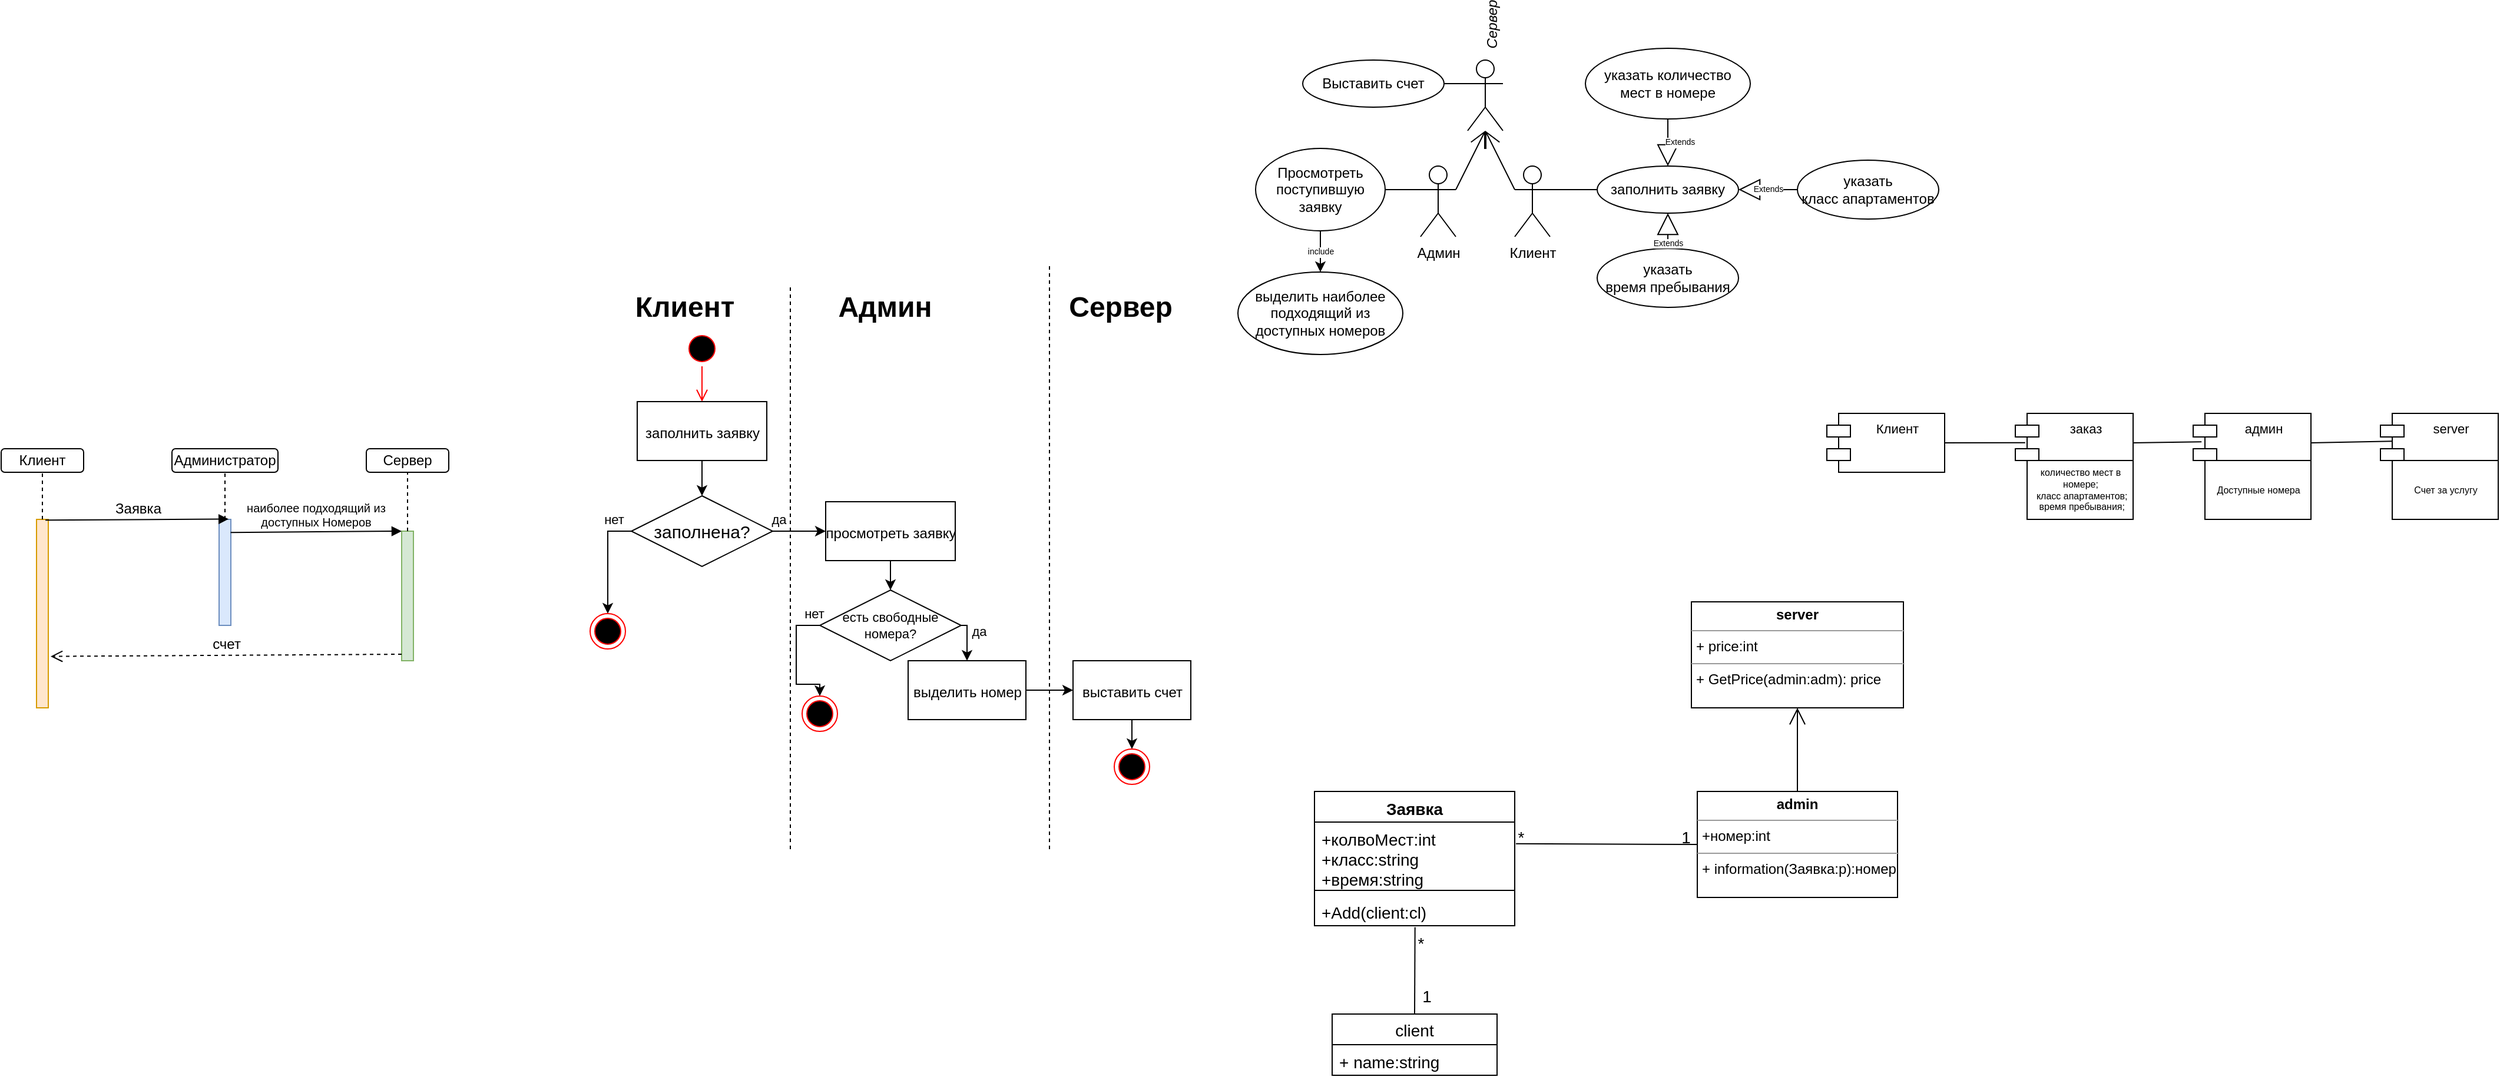 <mxfile version="25.0.3">
  <diagram id="FvgOvNhc0AL6IE3lfwKK" name="Страница 1">
    <mxGraphModel dx="1902" dy="471" grid="1" gridSize="10" guides="1" tooltips="1" connect="1" arrows="1" fold="1" page="1" pageScale="1" pageWidth="827" pageHeight="1169" math="0" shadow="0">
      <root>
        <mxCell id="0" />
        <mxCell id="1" parent="0" />
        <mxCell id="2zfGwBT45NxF4zeaI-SW-1" value="Клиент" style="shape=umlActor;verticalLabelPosition=bottom;verticalAlign=top;html=1;" parent="1" vertex="1">
          <mxGeometry x="615" y="180" width="30" height="60" as="geometry" />
        </mxCell>
        <mxCell id="2zfGwBT45NxF4zeaI-SW-17" value="заполнить заявку" style="ellipse;whiteSpace=wrap;html=1;" parent="1" vertex="1">
          <mxGeometry x="685" y="180" width="120" height="40" as="geometry" />
        </mxCell>
        <mxCell id="2zfGwBT45NxF4zeaI-SW-19" value="указать количество&lt;br&gt;мест в номере" style="ellipse;whiteSpace=wrap;html=1;" parent="1" vertex="1">
          <mxGeometry x="675" y="80" width="140" height="60" as="geometry" />
        </mxCell>
        <mxCell id="2zfGwBT45NxF4zeaI-SW-21" value="указать&lt;br&gt;класс апартаментов &lt;br&gt;" style="ellipse;whiteSpace=wrap;html=1;" parent="1" vertex="1">
          <mxGeometry x="855" y="175" width="120" height="50" as="geometry" />
        </mxCell>
        <mxCell id="2zfGwBT45NxF4zeaI-SW-23" value="указать&lt;br&gt;время пребывания&lt;br&gt;" style="ellipse;whiteSpace=wrap;html=1;" parent="1" vertex="1">
          <mxGeometry x="685" y="250" width="120" height="50" as="geometry" />
        </mxCell>
        <mxCell id="2zfGwBT45NxF4zeaI-SW-35" value="Extends" style="endArrow=block;endSize=16;endFill=0;html=1;rounded=0;entryX=0.5;entryY=0;entryDx=0;entryDy=0;exitX=0.5;exitY=1;exitDx=0;exitDy=0;fontSize=7;verticalAlign=middle;" parent="1" source="2zfGwBT45NxF4zeaI-SW-19" target="2zfGwBT45NxF4zeaI-SW-17" edge="1">
          <mxGeometry y="10" width="160" relative="1" as="geometry">
            <mxPoint x="575" y="160" as="sourcePoint" />
            <mxPoint x="735" y="160" as="targetPoint" />
            <mxPoint as="offset" />
          </mxGeometry>
        </mxCell>
        <mxCell id="2zfGwBT45NxF4zeaI-SW-38" value="Extends" style="endArrow=block;endSize=16;endFill=0;html=1;rounded=0;entryX=0.5;entryY=1;entryDx=0;entryDy=0;exitX=0.5;exitY=0;exitDx=0;exitDy=0;fontSize=7;verticalAlign=top;" parent="1" source="2zfGwBT45NxF4zeaI-SW-23" target="2zfGwBT45NxF4zeaI-SW-17" edge="1">
          <mxGeometry width="160" relative="1" as="geometry">
            <mxPoint x="489" y="280" as="sourcePoint" />
            <mxPoint x="649" y="280" as="targetPoint" />
          </mxGeometry>
        </mxCell>
        <mxCell id="2zfGwBT45NxF4zeaI-SW-39" value="Extends" style="endArrow=block;endSize=16;endFill=0;html=1;rounded=0;entryX=1;entryY=0.5;entryDx=0;entryDy=0;fontSize=7;verticalAlign=middle;" parent="1" target="2zfGwBT45NxF4zeaI-SW-17" edge="1">
          <mxGeometry width="160" relative="1" as="geometry">
            <mxPoint x="855" y="200" as="sourcePoint" />
            <mxPoint x="785" y="150" as="targetPoint" />
          </mxGeometry>
        </mxCell>
        <mxCell id="2zfGwBT45NxF4zeaI-SW-49" value="include" style="edgeStyle=orthogonalEdgeStyle;rounded=0;orthogonalLoop=1;jettySize=auto;html=1;fontSize=7;" parent="1" source="2zfGwBT45NxF4zeaI-SW-42" target="2zfGwBT45NxF4zeaI-SW-48" edge="1">
          <mxGeometry relative="1" as="geometry" />
        </mxCell>
        <mxCell id="2zfGwBT45NxF4zeaI-SW-42" value="&lt;font style=&quot;font-size: 12px;&quot;&gt;Просмотреть поступившую заявку&lt;/font&gt;" style="ellipse;whiteSpace=wrap;html=1;fontSize=7;" parent="1" vertex="1">
          <mxGeometry x="395" y="165" width="110" height="70" as="geometry" />
        </mxCell>
        <mxCell id="2zfGwBT45NxF4zeaI-SW-45" value="" style="line;strokeWidth=1;fillColor=none;align=left;verticalAlign=middle;spacingTop=-1;spacingLeft=3;spacingRight=3;rotatable=0;labelPosition=right;points=[];portConstraint=eastwest;strokeColor=inherit;fontSize=7;" parent="1" vertex="1">
          <mxGeometry x="505" y="177.5" width="30" height="45" as="geometry" />
        </mxCell>
        <mxCell id="2zfGwBT45NxF4zeaI-SW-48" value="&lt;font style=&quot;font-size: 12px;&quot;&gt;выделить наиболее подходящий из&lt;br&gt;доступных номеров&lt;/font&gt;" style="ellipse;whiteSpace=wrap;html=1;fontSize=7;" parent="1" vertex="1">
          <mxGeometry x="380" y="270" width="140" height="70" as="geometry" />
        </mxCell>
        <mxCell id="2zfGwBT45NxF4zeaI-SW-50" value="" style="line;strokeWidth=1;fillColor=none;align=left;verticalAlign=middle;spacingTop=-1;spacingLeft=3;spacingRight=3;rotatable=0;labelPosition=right;points=[];portConstraint=eastwest;strokeColor=inherit;fontSize=7;" parent="1" vertex="1">
          <mxGeometry x="645" y="196" width="40" height="8" as="geometry" />
        </mxCell>
        <mxCell id="2zfGwBT45NxF4zeaI-SW-57" value="Админ" style="shape=umlActor;verticalLabelPosition=bottom;verticalAlign=top;html=1;" parent="1" vertex="1">
          <mxGeometry x="535" y="180" width="30" height="60" as="geometry" />
        </mxCell>
        <mxCell id="2zfGwBT45NxF4zeaI-SW-59" value="Сервер&lt;br&gt;" style="shape=umlActor;verticalLabelPosition=bottom;verticalAlign=bottom;html=1;horizontal=0;align=center;fontStyle=2" parent="1" vertex="1">
          <mxGeometry x="575" y="90" width="30" height="60" as="geometry" />
        </mxCell>
        <mxCell id="2zfGwBT45NxF4zeaI-SW-73" value="Выставить счет" style="ellipse;whiteSpace=wrap;html=1;" parent="1" vertex="1">
          <mxGeometry x="435" y="90" width="120" height="40" as="geometry" />
        </mxCell>
        <mxCell id="2zfGwBT45NxF4zeaI-SW-74" value="" style="endArrow=none;html=1;rounded=0;fontSize=7;exitX=1;exitY=0.5;exitDx=0;exitDy=0;entryX=0;entryY=0.333;entryDx=0;entryDy=0;entryPerimeter=0;" parent="1" source="2zfGwBT45NxF4zeaI-SW-73" target="2zfGwBT45NxF4zeaI-SW-59" edge="1">
          <mxGeometry relative="1" as="geometry">
            <mxPoint x="655" y="200" as="sourcePoint" />
            <mxPoint x="815" y="200" as="targetPoint" />
          </mxGeometry>
        </mxCell>
        <mxCell id="2zfGwBT45NxF4zeaI-SW-81" value="&lt;p style=&quot;margin:0px;margin-top:4px;text-align:center;&quot;&gt;&lt;b&gt;admin&lt;/b&gt;&lt;/p&gt;&lt;hr size=&quot;1&quot;&gt;&lt;p style=&quot;margin:0px;margin-left:4px;&quot;&gt;+номер:int&lt;/p&gt;&lt;hr size=&quot;1&quot;&gt;&lt;p style=&quot;margin:0px;margin-left:4px;&quot;&gt;+ information(Заявка:p):номер&lt;/p&gt;" style="verticalAlign=top;align=left;overflow=fill;fontSize=12;fontFamily=Helvetica;html=1;" parent="1" vertex="1">
          <mxGeometry x="770" y="711" width="170" height="90" as="geometry" />
        </mxCell>
        <mxCell id="2zfGwBT45NxF4zeaI-SW-82" value="&lt;p style=&quot;margin:0px;margin-top:4px;text-align:center;&quot;&gt;&lt;b&gt;server&lt;/b&gt;&lt;/p&gt;&lt;hr size=&quot;1&quot;&gt;&lt;p style=&quot;margin:0px;margin-left:4px;&quot;&gt;+ price:int&lt;/p&gt;&lt;hr size=&quot;1&quot;&gt;&lt;p style=&quot;margin:0px;margin-left:4px;&quot;&gt;+ GetPrice(admin:adm): price&lt;/p&gt;" style="verticalAlign=top;align=left;overflow=fill;fontSize=12;fontFamily=Helvetica;html=1;" parent="1" vertex="1">
          <mxGeometry x="765" y="550" width="180" height="90" as="geometry" />
        </mxCell>
        <mxCell id="2zfGwBT45NxF4zeaI-SW-83" value="" style="endArrow=open;endFill=1;endSize=12;html=1;rounded=0;fontSize=12;exitX=0;exitY=0.333;exitDx=0;exitDy=0;exitPerimeter=0;" parent="1" source="2zfGwBT45NxF4zeaI-SW-1" edge="1">
          <mxGeometry width="160" relative="1" as="geometry">
            <mxPoint x="620" y="210" as="sourcePoint" />
            <mxPoint x="590" y="150" as="targetPoint" />
          </mxGeometry>
        </mxCell>
        <mxCell id="2zfGwBT45NxF4zeaI-SW-84" value="" style="endArrow=open;endFill=1;endSize=12;html=1;rounded=0;fontSize=12;exitX=1;exitY=0.333;exitDx=0;exitDy=0;exitPerimeter=0;" parent="1" source="2zfGwBT45NxF4zeaI-SW-57" edge="1">
          <mxGeometry width="160" relative="1" as="geometry">
            <mxPoint x="620" y="210" as="sourcePoint" />
            <mxPoint x="590" y="150" as="targetPoint" />
          </mxGeometry>
        </mxCell>
        <mxCell id="2zfGwBT45NxF4zeaI-SW-85" value="" style="endArrow=open;endFill=1;endSize=12;html=1;rounded=0;fontSize=12;entryX=0.5;entryY=1;entryDx=0;entryDy=0;exitX=0.5;exitY=0;exitDx=0;exitDy=0;" parent="1" source="2zfGwBT45NxF4zeaI-SW-81" target="2zfGwBT45NxF4zeaI-SW-82" edge="1">
          <mxGeometry width="160" relative="1" as="geometry">
            <mxPoint x="657.5" y="745" as="sourcePoint" />
            <mxPoint x="817.5" y="745" as="targetPoint" />
          </mxGeometry>
        </mxCell>
        <mxCell id="2zfGwBT45NxF4zeaI-SW-98" value="" style="html=1;points=[];perimeter=orthogonalPerimeter;fontSize=12;noLabel=1;labelBackgroundColor=default;fillColor=#ffe6cc;strokeColor=#d79b00;" parent="1" vertex="1">
          <mxGeometry x="-640" y="480" width="10" height="160" as="geometry" />
        </mxCell>
        <mxCell id="2zfGwBT45NxF4zeaI-SW-99" value="" style="html=1;points=[];perimeter=orthogonalPerimeter;fontSize=12;fillColor=#dae8fc;strokeColor=#6c8ebf;" parent="1" vertex="1">
          <mxGeometry x="-485" y="480" width="10" height="90" as="geometry" />
        </mxCell>
        <mxCell id="2zfGwBT45NxF4zeaI-SW-101" value="Заявка" style="html=1;verticalAlign=bottom;endArrow=block;rounded=0;fontSize=12;exitX=0.758;exitY=0.004;exitDx=0;exitDy=0;exitPerimeter=0;entryX=0.811;entryY=-0.003;entryDx=0;entryDy=0;entryPerimeter=0;" parent="1" source="2zfGwBT45NxF4zeaI-SW-98" target="2zfGwBT45NxF4zeaI-SW-99" edge="1">
          <mxGeometry width="80" relative="1" as="geometry">
            <mxPoint x="-610" y="470" as="sourcePoint" />
            <mxPoint x="-510" y="480" as="targetPoint" />
          </mxGeometry>
        </mxCell>
        <mxCell id="2zfGwBT45NxF4zeaI-SW-104" value="Клиент" style="rounded=1;whiteSpace=wrap;html=1;fontSize=12;" parent="1" vertex="1">
          <mxGeometry x="-670" y="420" width="70" height="20" as="geometry" />
        </mxCell>
        <mxCell id="2zfGwBT45NxF4zeaI-SW-105" value="" style="endArrow=none;dashed=1;html=1;rounded=0;fontSize=12;entryX=0.5;entryY=1;entryDx=0;entryDy=0;" parent="1" target="2zfGwBT45NxF4zeaI-SW-104" edge="1">
          <mxGeometry width="50" height="50" relative="1" as="geometry">
            <mxPoint x="-635" y="480" as="sourcePoint" />
            <mxPoint x="-260" y="560" as="targetPoint" />
          </mxGeometry>
        </mxCell>
        <mxCell id="2zfGwBT45NxF4zeaI-SW-106" value="Администратор" style="rounded=1;whiteSpace=wrap;html=1;fontSize=12;" parent="1" vertex="1">
          <mxGeometry x="-525" y="420" width="90" height="20" as="geometry" />
        </mxCell>
        <mxCell id="2zfGwBT45NxF4zeaI-SW-107" value="" style="endArrow=none;dashed=1;html=1;rounded=0;fontSize=12;entryX=0.5;entryY=1;entryDx=0;entryDy=0;" parent="1" target="2zfGwBT45NxF4zeaI-SW-106" edge="1">
          <mxGeometry width="50" height="50" relative="1" as="geometry">
            <mxPoint x="-480" y="480" as="sourcePoint" />
            <mxPoint x="-390" y="420" as="targetPoint" />
          </mxGeometry>
        </mxCell>
        <mxCell id="2zfGwBT45NxF4zeaI-SW-108" value="" style="html=1;points=[];perimeter=orthogonalPerimeter;fontSize=12;fillColor=#d5e8d4;strokeColor=#82b366;" parent="1" vertex="1">
          <mxGeometry x="-330" y="490" width="10" height="110" as="geometry" />
        </mxCell>
        <mxCell id="2zfGwBT45NxF4zeaI-SW-109" value="наиболее подходящий из&lt;br style=&quot;font-size: 10px;&quot;&gt;доступных Номеров" style="html=1;verticalAlign=bottom;endArrow=block;entryX=0;entryY=0;rounded=0;fontSize=10;exitX=0.982;exitY=0.123;exitDx=0;exitDy=0;exitPerimeter=0;" parent="1" source="2zfGwBT45NxF4zeaI-SW-99" target="2zfGwBT45NxF4zeaI-SW-108" edge="1">
          <mxGeometry relative="1" as="geometry">
            <mxPoint x="-400" y="480" as="sourcePoint" />
          </mxGeometry>
        </mxCell>
        <mxCell id="2zfGwBT45NxF4zeaI-SW-110" value="счет" style="html=1;verticalAlign=bottom;endArrow=open;dashed=1;endSize=8;exitX=0;exitY=0.95;rounded=0;fontSize=12;entryX=1.2;entryY=0.727;entryDx=0;entryDy=0;entryPerimeter=0;" parent="1" source="2zfGwBT45NxF4zeaI-SW-108" target="2zfGwBT45NxF4zeaI-SW-98" edge="1">
          <mxGeometry relative="1" as="geometry">
            <mxPoint x="-400" y="566" as="targetPoint" />
          </mxGeometry>
        </mxCell>
        <mxCell id="2zfGwBT45NxF4zeaI-SW-111" value="Сервер" style="rounded=1;whiteSpace=wrap;html=1;fontSize=12;" parent="1" vertex="1">
          <mxGeometry x="-360" y="420" width="70" height="20" as="geometry" />
        </mxCell>
        <mxCell id="2zfGwBT45NxF4zeaI-SW-113" value="" style="endArrow=none;dashed=1;html=1;rounded=0;fontSize=8;entryX=0.5;entryY=1;entryDx=0;entryDy=0;" parent="1" target="2zfGwBT45NxF4zeaI-SW-111" edge="1">
          <mxGeometry width="50" height="50" relative="1" as="geometry">
            <mxPoint x="-325" y="490" as="sourcePoint" />
            <mxPoint x="-310" y="540" as="targetPoint" />
          </mxGeometry>
        </mxCell>
        <mxCell id="2zfGwBT45NxF4zeaI-SW-122" value="" style="endArrow=none;dashed=1;html=1;rounded=0;fontSize=10;fontColor=none;" parent="1" edge="1">
          <mxGeometry width="50" height="50" relative="1" as="geometry">
            <mxPoint x="220" y="760" as="sourcePoint" />
            <mxPoint x="220" y="265" as="targetPoint" />
          </mxGeometry>
        </mxCell>
        <mxCell id="2zfGwBT45NxF4zeaI-SW-123" value="" style="endArrow=none;dashed=1;html=1;rounded=0;fontSize=10;fontColor=none;" parent="1" edge="1">
          <mxGeometry width="50" height="50" relative="1" as="geometry">
            <mxPoint y="760" as="sourcePoint" />
            <mxPoint y="280" as="targetPoint" />
          </mxGeometry>
        </mxCell>
        <mxCell id="2zfGwBT45NxF4zeaI-SW-124" value="Клиент" style="text;strokeColor=none;fillColor=none;html=1;fontSize=24;fontStyle=1;verticalAlign=middle;align=center;labelBackgroundColor=none;fontColor=none;" parent="1" vertex="1">
          <mxGeometry x="-140" y="280" width="100" height="40" as="geometry" />
        </mxCell>
        <mxCell id="2zfGwBT45NxF4zeaI-SW-125" value="Сервер" style="text;html=1;fontSize=24;fontStyle=1;verticalAlign=middle;align=center;labelBackgroundColor=none;" parent="1" vertex="1">
          <mxGeometry x="230" y="280" width="100" height="40" as="geometry" />
        </mxCell>
        <mxCell id="2zfGwBT45NxF4zeaI-SW-126" value="Админ" style="text;strokeColor=none;fillColor=none;html=1;fontSize=24;fontStyle=1;verticalAlign=middle;align=center;labelBackgroundColor=none;fontColor=none;" parent="1" vertex="1">
          <mxGeometry x="30" y="280" width="100" height="40" as="geometry" />
        </mxCell>
        <mxCell id="2zfGwBT45NxF4zeaI-SW-130" value="" style="ellipse;html=1;shape=startState;fillColor=#000000;strokeColor=#ff0000;labelBackgroundColor=none;fontSize=15;fontColor=none;" parent="1" vertex="1">
          <mxGeometry x="-90" y="320" width="30" height="30" as="geometry" />
        </mxCell>
        <mxCell id="2zfGwBT45NxF4zeaI-SW-131" value="" style="edgeStyle=orthogonalEdgeStyle;html=1;verticalAlign=bottom;endArrow=open;endSize=8;strokeColor=#ff0000;rounded=0;labelBackgroundColor=none;fontSize=15;fontColor=none;" parent="1" source="2zfGwBT45NxF4zeaI-SW-130" edge="1">
          <mxGeometry relative="1" as="geometry">
            <mxPoint x="-75" y="380" as="targetPoint" />
          </mxGeometry>
        </mxCell>
        <mxCell id="2zfGwBT45NxF4zeaI-SW-138" style="edgeStyle=orthogonalEdgeStyle;rounded=0;orthogonalLoop=1;jettySize=auto;html=1;exitX=0.5;exitY=1;exitDx=0;exitDy=0;entryX=0.5;entryY=0;entryDx=0;entryDy=0;labelBackgroundColor=none;fontSize=15;fontColor=none;" parent="1" source="2zfGwBT45NxF4zeaI-SW-132" target="2zfGwBT45NxF4zeaI-SW-137" edge="1">
          <mxGeometry relative="1" as="geometry" />
        </mxCell>
        <mxCell id="2zfGwBT45NxF4zeaI-SW-132" value="&lt;span style=&quot;font-size: 12px;&quot;&gt;заполнить заявку&lt;/span&gt;" style="html=1;labelBackgroundColor=none;fontSize=15;fontColor=none;" parent="1" vertex="1">
          <mxGeometry x="-130" y="380" width="110" height="50" as="geometry" />
        </mxCell>
        <mxCell id="2zfGwBT45NxF4zeaI-SW-140" style="edgeStyle=orthogonalEdgeStyle;rounded=0;orthogonalLoop=1;jettySize=auto;html=1;exitX=0;exitY=0.5;exitDx=0;exitDy=0;entryX=0.5;entryY=0;entryDx=0;entryDy=0;labelBackgroundColor=none;fontSize=15;fontColor=none;" parent="1" source="2zfGwBT45NxF4zeaI-SW-137" target="2zfGwBT45NxF4zeaI-SW-139" edge="1">
          <mxGeometry relative="1" as="geometry" />
        </mxCell>
        <mxCell id="2zfGwBT45NxF4zeaI-SW-143" style="edgeStyle=orthogonalEdgeStyle;rounded=0;orthogonalLoop=1;jettySize=auto;html=1;exitX=1;exitY=0.5;exitDx=0;exitDy=0;entryX=0;entryY=0.5;entryDx=0;entryDy=0;labelBackgroundColor=none;fontSize=15;fontColor=none;" parent="1" source="2zfGwBT45NxF4zeaI-SW-137" target="2zfGwBT45NxF4zeaI-SW-142" edge="1">
          <mxGeometry relative="1" as="geometry" />
        </mxCell>
        <mxCell id="2zfGwBT45NxF4zeaI-SW-137" value="заполнена?" style="shape=rhombus;perimeter=rhombusPerimeter;whiteSpace=wrap;html=1;align=center;labelBackgroundColor=none;fontSize=15;fontColor=none;" parent="1" vertex="1">
          <mxGeometry x="-135" y="460" width="120" height="60" as="geometry" />
        </mxCell>
        <mxCell id="2zfGwBT45NxF4zeaI-SW-139" value="" style="ellipse;html=1;shape=endState;fillColor=#000000;strokeColor=#ff0000;labelBackgroundColor=none;fontSize=15;fontColor=none;" parent="1" vertex="1">
          <mxGeometry x="-170" y="560" width="30" height="30" as="geometry" />
        </mxCell>
        <mxCell id="2zfGwBT45NxF4zeaI-SW-148" style="edgeStyle=orthogonalEdgeStyle;rounded=0;orthogonalLoop=1;jettySize=auto;html=1;exitX=0.5;exitY=1;exitDx=0;exitDy=0;entryX=0.5;entryY=0;entryDx=0;entryDy=0;labelBackgroundColor=none;fontSize=15;fontColor=none;" parent="1" source="2zfGwBT45NxF4zeaI-SW-142" target="2zfGwBT45NxF4zeaI-SW-147" edge="1">
          <mxGeometry relative="1" as="geometry" />
        </mxCell>
        <mxCell id="2zfGwBT45NxF4zeaI-SW-142" value="&lt;span style=&quot;font-size: 12px;&quot;&gt;просмотреть заявку&lt;/span&gt;" style="html=1;labelBackgroundColor=none;fontSize=15;fontColor=none;" parent="1" vertex="1">
          <mxGeometry x="30" y="465" width="110" height="50" as="geometry" />
        </mxCell>
        <mxCell id="2zfGwBT45NxF4zeaI-SW-150" style="edgeStyle=orthogonalEdgeStyle;rounded=0;orthogonalLoop=1;jettySize=auto;html=1;exitX=0;exitY=0.5;exitDx=0;exitDy=0;entryX=0.5;entryY=0;entryDx=0;entryDy=0;labelBackgroundColor=none;fontSize=15;fontColor=none;" parent="1" source="2zfGwBT45NxF4zeaI-SW-147" target="2zfGwBT45NxF4zeaI-SW-149" edge="1">
          <mxGeometry relative="1" as="geometry" />
        </mxCell>
        <mxCell id="2zfGwBT45NxF4zeaI-SW-152" style="edgeStyle=orthogonalEdgeStyle;rounded=0;orthogonalLoop=1;jettySize=auto;html=1;exitX=1;exitY=0.5;exitDx=0;exitDy=0;entryX=0.5;entryY=0;entryDx=0;entryDy=0;labelBackgroundColor=none;fontSize=15;fontColor=none;" parent="1" source="2zfGwBT45NxF4zeaI-SW-147" target="2zfGwBT45NxF4zeaI-SW-151" edge="1">
          <mxGeometry relative="1" as="geometry" />
        </mxCell>
        <mxCell id="2zfGwBT45NxF4zeaI-SW-147" value="есть свободные&lt;br style=&quot;font-size: 11px;&quot;&gt;номера?" style="shape=rhombus;perimeter=rhombusPerimeter;whiteSpace=wrap;html=1;align=center;labelBackgroundColor=none;fontSize=11;fontColor=none;" parent="1" vertex="1">
          <mxGeometry x="25" y="540" width="120" height="60" as="geometry" />
        </mxCell>
        <mxCell id="2zfGwBT45NxF4zeaI-SW-149" value="" style="ellipse;html=1;shape=endState;fillColor=#000000;strokeColor=#ff0000;labelBackgroundColor=none;fontSize=15;fontColor=none;" parent="1" vertex="1">
          <mxGeometry x="10" y="630" width="30" height="30" as="geometry" />
        </mxCell>
        <mxCell id="2zfGwBT45NxF4zeaI-SW-154" style="edgeStyle=orthogonalEdgeStyle;rounded=0;orthogonalLoop=1;jettySize=auto;html=1;exitX=1;exitY=0.5;exitDx=0;exitDy=0;entryX=0;entryY=0.5;entryDx=0;entryDy=0;labelBackgroundColor=none;fontSize=11;fontColor=none;" parent="1" source="2zfGwBT45NxF4zeaI-SW-151" target="2zfGwBT45NxF4zeaI-SW-153" edge="1">
          <mxGeometry relative="1" as="geometry" />
        </mxCell>
        <mxCell id="2zfGwBT45NxF4zeaI-SW-151" value="&lt;span style=&quot;font-size: 12px;&quot;&gt;выделить номер&lt;/span&gt;" style="html=1;labelBackgroundColor=none;fontSize=15;fontColor=none;" parent="1" vertex="1">
          <mxGeometry x="100" y="600" width="100" height="50" as="geometry" />
        </mxCell>
        <mxCell id="2zfGwBT45NxF4zeaI-SW-156" style="edgeStyle=orthogonalEdgeStyle;rounded=0;orthogonalLoop=1;jettySize=auto;html=1;exitX=0.5;exitY=1;exitDx=0;exitDy=0;entryX=0.5;entryY=0;entryDx=0;entryDy=0;labelBackgroundColor=none;fontSize=11;fontColor=none;" parent="1" source="2zfGwBT45NxF4zeaI-SW-153" target="2zfGwBT45NxF4zeaI-SW-155" edge="1">
          <mxGeometry relative="1" as="geometry" />
        </mxCell>
        <mxCell id="2zfGwBT45NxF4zeaI-SW-153" value="&lt;span style=&quot;font-size: 12px;&quot;&gt;выставить счет&lt;/span&gt;" style="html=1;labelBackgroundColor=none;fontSize=15;fontColor=none;" parent="1" vertex="1">
          <mxGeometry x="240" y="600" width="100" height="50" as="geometry" />
        </mxCell>
        <mxCell id="2zfGwBT45NxF4zeaI-SW-155" value="" style="ellipse;html=1;shape=endState;fillColor=#000000;strokeColor=#ff0000;labelBackgroundColor=none;fontSize=11;fontColor=none;" parent="1" vertex="1">
          <mxGeometry x="275" y="675" width="30" height="30" as="geometry" />
        </mxCell>
        <mxCell id="2zfGwBT45NxF4zeaI-SW-158" value="нет" style="text;html=1;align=center;verticalAlign=middle;resizable=0;points=[];autosize=1;strokeColor=none;fillColor=none;fontSize=11;fontColor=none;" parent="1" vertex="1">
          <mxGeometry x="-170" y="465" width="40" height="30" as="geometry" />
        </mxCell>
        <mxCell id="2zfGwBT45NxF4zeaI-SW-159" value="да" style="text;html=1;align=center;verticalAlign=middle;resizable=0;points=[];autosize=1;strokeColor=none;fillColor=none;fontSize=11;fontColor=none;" parent="1" vertex="1">
          <mxGeometry x="-30" y="465" width="40" height="30" as="geometry" />
        </mxCell>
        <mxCell id="2zfGwBT45NxF4zeaI-SW-160" value="нет" style="text;html=1;align=center;verticalAlign=middle;resizable=0;points=[];autosize=1;strokeColor=none;fillColor=none;fontSize=11;fontColor=none;" parent="1" vertex="1">
          <mxGeometry y="545" width="40" height="30" as="geometry" />
        </mxCell>
        <mxCell id="2zfGwBT45NxF4zeaI-SW-161" value="да" style="text;html=1;align=center;verticalAlign=middle;resizable=0;points=[];autosize=1;strokeColor=none;fillColor=none;fontSize=11;fontColor=none;" parent="1" vertex="1">
          <mxGeometry x="140" y="560" width="40" height="30" as="geometry" />
        </mxCell>
        <mxCell id="2zfGwBT45NxF4zeaI-SW-162" value="Клиент" style="shape=module;align=left;spacingLeft=20;align=center;verticalAlign=top;labelBackgroundColor=none;fontSize=11;fontColor=none;" parent="1" vertex="1">
          <mxGeometry x="880" y="390" width="100" height="50" as="geometry" />
        </mxCell>
        <mxCell id="2zfGwBT45NxF4zeaI-SW-164" value="заказ" style="shape=module;align=left;spacingLeft=20;align=center;verticalAlign=top;labelBackgroundColor=none;fontSize=11;fontColor=none;" parent="1" vertex="1">
          <mxGeometry x="1040" y="390" width="100" height="50" as="geometry" />
        </mxCell>
        <mxCell id="2zfGwBT45NxF4zeaI-SW-165" value="админ" style="shape=module;align=left;spacingLeft=20;align=center;verticalAlign=top;labelBackgroundColor=none;fontSize=11;fontColor=none;" parent="1" vertex="1">
          <mxGeometry x="1191" y="390" width="100" height="50" as="geometry" />
        </mxCell>
        <mxCell id="2zfGwBT45NxF4zeaI-SW-166" value="server&#xa;" style="shape=module;align=left;spacingLeft=20;align=center;verticalAlign=top;labelBackgroundColor=none;fontSize=11;fontColor=none;" parent="1" vertex="1">
          <mxGeometry x="1350" y="390" width="100" height="50" as="geometry" />
        </mxCell>
        <mxCell id="2zfGwBT45NxF4zeaI-SW-167" value="" style="endArrow=none;html=1;rounded=0;labelBackgroundColor=none;fontSize=11;fontColor=none;exitX=1;exitY=0.5;exitDx=0;exitDy=0;entryX=0.084;entryY=0.498;entryDx=0;entryDy=0;entryPerimeter=0;" parent="1" source="2zfGwBT45NxF4zeaI-SW-162" target="2zfGwBT45NxF4zeaI-SW-164" edge="1">
          <mxGeometry width="50" height="50" relative="1" as="geometry">
            <mxPoint x="1020" y="530" as="sourcePoint" />
            <mxPoint x="1070" y="480" as="targetPoint" />
          </mxGeometry>
        </mxCell>
        <mxCell id="2zfGwBT45NxF4zeaI-SW-169" value="" style="endArrow=none;html=1;rounded=0;labelBackgroundColor=none;fontSize=11;fontColor=none;exitX=1;exitY=0.5;exitDx=0;exitDy=0;entryX=0.071;entryY=0.483;entryDx=0;entryDy=0;entryPerimeter=0;" parent="1" source="2zfGwBT45NxF4zeaI-SW-164" target="2zfGwBT45NxF4zeaI-SW-165" edge="1">
          <mxGeometry width="50" height="50" relative="1" as="geometry">
            <mxPoint x="1000" y="435" as="sourcePoint" />
            <mxPoint x="1068.4" y="434.9" as="targetPoint" />
          </mxGeometry>
        </mxCell>
        <mxCell id="2zfGwBT45NxF4zeaI-SW-171" value="" style="endArrow=none;html=1;rounded=0;labelBackgroundColor=none;fontSize=11;fontColor=none;exitX=1;exitY=0.5;exitDx=0;exitDy=0;entryX=0.1;entryY=0.473;entryDx=0;entryDy=0;entryPerimeter=0;" parent="1" source="2zfGwBT45NxF4zeaI-SW-165" target="2zfGwBT45NxF4zeaI-SW-166" edge="1">
          <mxGeometry width="50" height="50" relative="1" as="geometry">
            <mxPoint x="1020" y="455" as="sourcePoint" />
            <mxPoint x="1088.4" y="454.9" as="targetPoint" />
          </mxGeometry>
        </mxCell>
        <mxCell id="2zfGwBT45NxF4zeaI-SW-175" value="количество мест в &lt;br&gt;номере;&lt;br style=&quot;font-size: 8px;&quot;&gt;&amp;nbsp;класс апартаментов;&lt;br style=&quot;font-size: 8px;&quot;&gt;&amp;nbsp;время пребывания;" style="html=1;labelBackgroundColor=none;fontSize=8;fontColor=none;" parent="1" vertex="1">
          <mxGeometry x="1050" y="430" width="90" height="50" as="geometry" />
        </mxCell>
        <mxCell id="2zfGwBT45NxF4zeaI-SW-176" value="Доступные номера" style="html=1;labelBackgroundColor=none;fontSize=8;fontColor=none;" parent="1" vertex="1">
          <mxGeometry x="1201" y="430" width="90" height="50" as="geometry" />
        </mxCell>
        <mxCell id="2zfGwBT45NxF4zeaI-SW-177" value="Счет за услугу" style="html=1;labelBackgroundColor=none;fontSize=8;fontColor=none;" parent="1" vertex="1">
          <mxGeometry x="1360" y="430" width="90" height="50" as="geometry" />
        </mxCell>
        <mxCell id="2zfGwBT45NxF4zeaI-SW-190" value="Заявка" style="swimlane;fontStyle=1;align=center;verticalAlign=top;childLayout=stackLayout;horizontal=1;startSize=26;horizontalStack=0;resizeParent=1;resizeParentMax=0;resizeLast=0;collapsible=1;marginBottom=0;labelBackgroundColor=none;fontSize=14;fontColor=none;" parent="1" vertex="1">
          <mxGeometry x="445" y="711" width="170" height="114" as="geometry" />
        </mxCell>
        <mxCell id="2zfGwBT45NxF4zeaI-SW-191" value="+колвоМест:int&#xa;+класс:string&#xa;+время:string" style="text;strokeColor=none;fillColor=none;align=left;verticalAlign=top;spacingLeft=4;spacingRight=4;overflow=hidden;rotatable=0;points=[[0,0.5],[1,0.5]];portConstraint=eastwest;labelBackgroundColor=none;fontSize=14;fontColor=none;" parent="2zfGwBT45NxF4zeaI-SW-190" vertex="1">
          <mxGeometry y="26" width="170" height="54" as="geometry" />
        </mxCell>
        <mxCell id="2zfGwBT45NxF4zeaI-SW-192" value="" style="line;strokeWidth=1;fillColor=none;align=left;verticalAlign=middle;spacingTop=-1;spacingLeft=3;spacingRight=3;rotatable=0;labelPosition=right;points=[];portConstraint=eastwest;strokeColor=inherit;labelBackgroundColor=none;fontSize=14;fontColor=none;" parent="2zfGwBT45NxF4zeaI-SW-190" vertex="1">
          <mxGeometry y="80" width="170" height="8" as="geometry" />
        </mxCell>
        <mxCell id="2zfGwBT45NxF4zeaI-SW-193" value="+Add(client:cl)&#xa;" style="text;strokeColor=none;fillColor=none;align=left;verticalAlign=top;spacingLeft=4;spacingRight=4;overflow=hidden;rotatable=0;points=[[0,0.5],[1,0.5]];portConstraint=eastwest;labelBackgroundColor=none;fontSize=14;fontColor=none;" parent="2zfGwBT45NxF4zeaI-SW-190" vertex="1">
          <mxGeometry y="88" width="170" height="26" as="geometry" />
        </mxCell>
        <mxCell id="2zfGwBT45NxF4zeaI-SW-194" value="" style="endArrow=none;html=1;rounded=0;labelBackgroundColor=none;fontSize=14;fontColor=none;exitX=0.5;exitY=0;exitDx=0;exitDy=0;entryX=0.502;entryY=1.046;entryDx=0;entryDy=0;entryPerimeter=0;" parent="1" source="2zfGwBT45NxF4zeaI-SW-203" target="2zfGwBT45NxF4zeaI-SW-193" edge="1">
          <mxGeometry width="50" height="50" relative="1" as="geometry">
            <mxPoint x="530" y="900" as="sourcePoint" />
            <mxPoint x="530" y="830" as="targetPoint" />
          </mxGeometry>
        </mxCell>
        <mxCell id="2zfGwBT45NxF4zeaI-SW-195" value="1" style="text;html=1;align=center;verticalAlign=middle;resizable=0;points=[];autosize=1;strokeColor=none;fillColor=none;fontSize=14;fontColor=none;" parent="1" vertex="1">
          <mxGeometry x="525" y="870" width="30" height="30" as="geometry" />
        </mxCell>
        <mxCell id="2zfGwBT45NxF4zeaI-SW-196" value="*" style="text;html=1;align=center;verticalAlign=middle;resizable=0;points=[];autosize=1;strokeColor=none;fillColor=none;fontSize=14;fontColor=none;" parent="1" vertex="1">
          <mxGeometry x="520" y="825" width="30" height="30" as="geometry" />
        </mxCell>
        <mxCell id="2zfGwBT45NxF4zeaI-SW-203" value="client" style="swimlane;fontStyle=0;childLayout=stackLayout;horizontal=1;startSize=26;fillColor=none;horizontalStack=0;resizeParent=1;resizeParentMax=0;resizeLast=0;collapsible=1;marginBottom=0;labelBackgroundColor=none;fontSize=14;fontColor=none;" parent="1" vertex="1">
          <mxGeometry x="460" y="900" width="140" height="52" as="geometry" />
        </mxCell>
        <mxCell id="2zfGwBT45NxF4zeaI-SW-204" value="+ name:string&#xa;" style="text;strokeColor=none;fillColor=none;align=left;verticalAlign=top;spacingLeft=4;spacingRight=4;overflow=hidden;rotatable=0;points=[[0,0.5],[1,0.5]];portConstraint=eastwest;labelBackgroundColor=none;fontSize=14;fontColor=none;" parent="2zfGwBT45NxF4zeaI-SW-203" vertex="1">
          <mxGeometry y="26" width="140" height="26" as="geometry" />
        </mxCell>
        <mxCell id="2zfGwBT45NxF4zeaI-SW-207" value="" style="endArrow=none;html=1;rounded=0;labelBackgroundColor=none;fontSize=14;fontColor=none;entryX=0;entryY=0.5;entryDx=0;entryDy=0;exitX=1.006;exitY=0.34;exitDx=0;exitDy=0;exitPerimeter=0;" parent="1" source="2zfGwBT45NxF4zeaI-SW-191" target="2zfGwBT45NxF4zeaI-SW-81" edge="1">
          <mxGeometry relative="1" as="geometry">
            <mxPoint x="590" y="760" as="sourcePoint" />
            <mxPoint x="750" y="760" as="targetPoint" />
          </mxGeometry>
        </mxCell>
        <mxCell id="2zfGwBT45NxF4zeaI-SW-208" value="1" style="text;html=1;align=center;verticalAlign=middle;resizable=0;points=[];autosize=1;strokeColor=none;fillColor=none;fontSize=14;fontColor=none;" parent="1" vertex="1">
          <mxGeometry x="745" y="735" width="30" height="30" as="geometry" />
        </mxCell>
        <mxCell id="2zfGwBT45NxF4zeaI-SW-209" value="*" style="text;html=1;align=center;verticalAlign=middle;resizable=0;points=[];autosize=1;strokeColor=none;fillColor=none;fontSize=14;fontColor=none;" parent="1" vertex="1">
          <mxGeometry x="605" y="735" width="30" height="30" as="geometry" />
        </mxCell>
      </root>
    </mxGraphModel>
  </diagram>
</mxfile>
